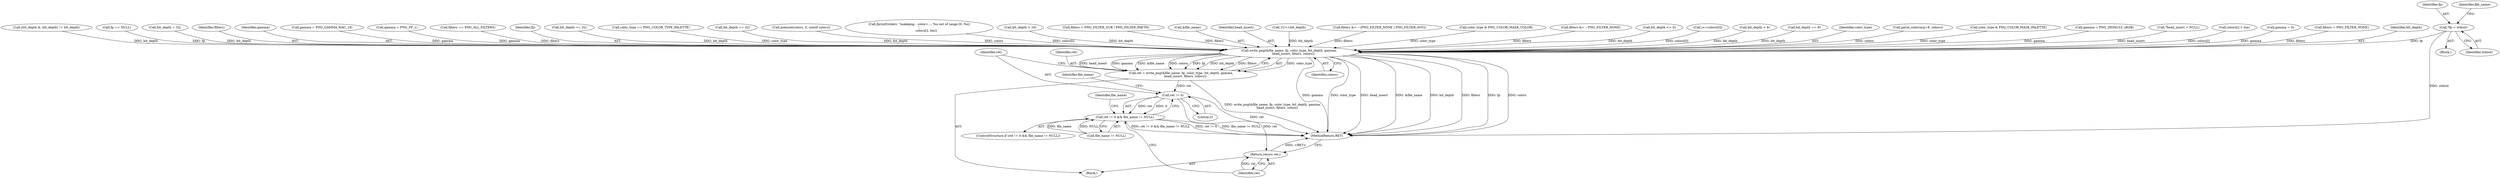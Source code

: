 digraph "0_Android_9d4853418ab2f754c2b63e091c29c5529b8b86ca_18@pointer" {
"1000114" [label="(Call,*fp = stdout)"];
"1000604" [label="(Call,write_png(&file_name, fp, color_type, bit_depth, gamma,\n         head_insert, filters, colors))"];
"1000602" [label="(Call,ret = write_png(&file_name, fp, color_type, bit_depth, gamma,\n         head_insert, filters, colors))"];
"1000616" [label="(Call,ret != 0)"];
"1000615" [label="(Call,ret != 0 && file_name != NULL)"];
"1000624" [label="(Return,return ret;)"];
"1000584" [label="(Call,filters &= ~(PNG_FILTER_NONE | PNG_FILTER_AVG))"];
"1000615" [label="(Call,ret != 0 && file_name != NULL)"];
"1000626" [label="(MethodReturn,RET)"];
"1000576" [label="(Call,color_type & PNG_COLOR_MASK_COLOR)"];
"1000618" [label="(Literal,0)"];
"1000597" [label="(Call,filters &= ~PNG_FILTER_NONE)"];
"1000614" [label="(ControlStructure,if (ret != 0 && file_name != NULL))"];
"1000112" [label="(Block,)"];
"1000600" [label="(Block,)"];
"1000625" [label="(Identifier,ret)"];
"1000446" [label="(Call,bit_depth <= 0)"];
"1000114" [label="(Call,*fp = stdout)"];
"1000533" [label="(Call,i<=colors[0])"];
"1000568" [label="(Call,bit_depth < 8)"];
"1000616" [label="(Call,ret != 0)"];
"1000581" [label="(Call,bit_depth == 8)"];
"1000608" [label="(Identifier,color_type)"];
"1000116" [label="(Identifier,stdout)"];
"1000216" [label="(Call,parse_color(arg+8, colors))"];
"1000564" [label="(Call,color_type & PNG_COLOR_MASK_PALETTE)"];
"1000171" [label="(Call,gamma = PNG_DEFAULT_sRGB)"];
"1000139" [label="(Call,*head_insert = NULL)"];
"1000541" [label="(Call,colors[i] > lim)"];
"1000135" [label="(Call,gamma = 0)"];
"1000571" [label="(Call,filters = PNG_FILTER_NONE)"];
"1000617" [label="(Identifier,ret)"];
"1000115" [label="(Identifier,fp)"];
"1000619" [label="(Call,file_name != NULL)"];
"1000609" [label="(Identifier,bit_depth)"];
"1000453" [label="(Call,(bit_depth & -bit_depth) != bit_depth)"];
"1000478" [label="(Call,fp == NULL)"];
"1000126" [label="(Call,bit_depth = 32)"];
"1000612" [label="(Identifier,filters)"];
"1000610" [label="(Identifier,gamma)"];
"1000193" [label="(Call,gamma = PNG_GAMMA_MAC_18)"];
"1000182" [label="(Call,gamma = PNG_FP_1)"];
"1000613" [label="(Identifier,colors)"];
"1000557" [label="(Call,filters == PNG_ALL_FILTERS)"];
"1000607" [label="(Identifier,fp)"];
"1000602" [label="(Call,ret = write_png(&file_name, fp, color_type, bit_depth, gamma,\n         head_insert, filters, colors))"];
"1000119" [label="(Identifier,file_name)"];
"1000624" [label="(Return,return ret;)"];
"1000505" [label="(Call,bit_depth == 32)"];
"1000519" [label="(Call,color_type == PNG_COLOR_TYPE_PALETTE)"];
"1000603" [label="(Identifier,ret)"];
"1000623" [label="(Identifier,file_name)"];
"1000432" [label="(Call,bit_depth == 32)"];
"1000147" [label="(Call,memset(colors, 0, sizeof colors))"];
"1000547" [label="(Call,fprintf(stderr, \"makepng: --color=...: %u out of range [0..%u]\n\",\n               colors[i], lim))"];
"1000450" [label="(Call,bit_depth > 16)"];
"1000604" [label="(Call,write_png(&file_name, fp, color_type, bit_depth, gamma,\n         head_insert, filters, colors))"];
"1000620" [label="(Identifier,file_name)"];
"1000591" [label="(Call,filters = PNG_FILTER_SUB | PNG_FILTER_PAETH)"];
"1000605" [label="(Call,&file_name)"];
"1000611" [label="(Identifier,head_insert)"];
"1000524" [label="(Call,1U<<bit_depth)"];
"1000114" -> "1000112"  [label="AST: "];
"1000114" -> "1000116"  [label="CFG: "];
"1000115" -> "1000114"  [label="AST: "];
"1000116" -> "1000114"  [label="AST: "];
"1000119" -> "1000114"  [label="CFG: "];
"1000114" -> "1000626"  [label="DDG: stdout"];
"1000114" -> "1000604"  [label="DDG: fp"];
"1000604" -> "1000602"  [label="AST: "];
"1000604" -> "1000613"  [label="CFG: "];
"1000605" -> "1000604"  [label="AST: "];
"1000607" -> "1000604"  [label="AST: "];
"1000608" -> "1000604"  [label="AST: "];
"1000609" -> "1000604"  [label="AST: "];
"1000610" -> "1000604"  [label="AST: "];
"1000611" -> "1000604"  [label="AST: "];
"1000612" -> "1000604"  [label="AST: "];
"1000613" -> "1000604"  [label="AST: "];
"1000602" -> "1000604"  [label="CFG: "];
"1000604" -> "1000626"  [label="DDG: fp"];
"1000604" -> "1000626"  [label="DDG: colors"];
"1000604" -> "1000626"  [label="DDG: gamma"];
"1000604" -> "1000626"  [label="DDG: color_type"];
"1000604" -> "1000626"  [label="DDG: head_insert"];
"1000604" -> "1000626"  [label="DDG: &file_name"];
"1000604" -> "1000626"  [label="DDG: bit_depth"];
"1000604" -> "1000626"  [label="DDG: filters"];
"1000604" -> "1000602"  [label="DDG: color_type"];
"1000604" -> "1000602"  [label="DDG: head_insert"];
"1000604" -> "1000602"  [label="DDG: gamma"];
"1000604" -> "1000602"  [label="DDG: &file_name"];
"1000604" -> "1000602"  [label="DDG: colors"];
"1000604" -> "1000602"  [label="DDG: fp"];
"1000604" -> "1000602"  [label="DDG: bit_depth"];
"1000604" -> "1000602"  [label="DDG: filters"];
"1000478" -> "1000604"  [label="DDG: fp"];
"1000519" -> "1000604"  [label="DDG: color_type"];
"1000576" -> "1000604"  [label="DDG: color_type"];
"1000564" -> "1000604"  [label="DDG: color_type"];
"1000446" -> "1000604"  [label="DDG: bit_depth"];
"1000126" -> "1000604"  [label="DDG: bit_depth"];
"1000432" -> "1000604"  [label="DDG: bit_depth"];
"1000453" -> "1000604"  [label="DDG: bit_depth"];
"1000450" -> "1000604"  [label="DDG: bit_depth"];
"1000568" -> "1000604"  [label="DDG: bit_depth"];
"1000505" -> "1000604"  [label="DDG: bit_depth"];
"1000524" -> "1000604"  [label="DDG: bit_depth"];
"1000581" -> "1000604"  [label="DDG: bit_depth"];
"1000171" -> "1000604"  [label="DDG: gamma"];
"1000193" -> "1000604"  [label="DDG: gamma"];
"1000135" -> "1000604"  [label="DDG: gamma"];
"1000182" -> "1000604"  [label="DDG: gamma"];
"1000139" -> "1000604"  [label="DDG: head_insert"];
"1000597" -> "1000604"  [label="DDG: filters"];
"1000591" -> "1000604"  [label="DDG: filters"];
"1000557" -> "1000604"  [label="DDG: filters"];
"1000571" -> "1000604"  [label="DDG: filters"];
"1000584" -> "1000604"  [label="DDG: filters"];
"1000547" -> "1000604"  [label="DDG: colors[i]"];
"1000147" -> "1000604"  [label="DDG: colors"];
"1000541" -> "1000604"  [label="DDG: colors[i]"];
"1000216" -> "1000604"  [label="DDG: colors"];
"1000533" -> "1000604"  [label="DDG: colors[0]"];
"1000602" -> "1000600"  [label="AST: "];
"1000603" -> "1000602"  [label="AST: "];
"1000617" -> "1000602"  [label="CFG: "];
"1000602" -> "1000626"  [label="DDG: write_png(&file_name, fp, color_type, bit_depth, gamma,\n         head_insert, filters, colors)"];
"1000602" -> "1000616"  [label="DDG: ret"];
"1000616" -> "1000615"  [label="AST: "];
"1000616" -> "1000618"  [label="CFG: "];
"1000617" -> "1000616"  [label="AST: "];
"1000618" -> "1000616"  [label="AST: "];
"1000620" -> "1000616"  [label="CFG: "];
"1000615" -> "1000616"  [label="CFG: "];
"1000616" -> "1000626"  [label="DDG: ret"];
"1000616" -> "1000615"  [label="DDG: ret"];
"1000616" -> "1000615"  [label="DDG: 0"];
"1000616" -> "1000624"  [label="DDG: ret"];
"1000615" -> "1000614"  [label="AST: "];
"1000615" -> "1000619"  [label="CFG: "];
"1000619" -> "1000615"  [label="AST: "];
"1000623" -> "1000615"  [label="CFG: "];
"1000625" -> "1000615"  [label="CFG: "];
"1000615" -> "1000626"  [label="DDG: ret != 0"];
"1000615" -> "1000626"  [label="DDG: ret != 0 && file_name != NULL"];
"1000615" -> "1000626"  [label="DDG: file_name != NULL"];
"1000619" -> "1000615"  [label="DDG: file_name"];
"1000619" -> "1000615"  [label="DDG: NULL"];
"1000624" -> "1000600"  [label="AST: "];
"1000624" -> "1000625"  [label="CFG: "];
"1000625" -> "1000624"  [label="AST: "];
"1000626" -> "1000624"  [label="CFG: "];
"1000624" -> "1000626"  [label="DDG: <RET>"];
"1000625" -> "1000624"  [label="DDG: ret"];
}
